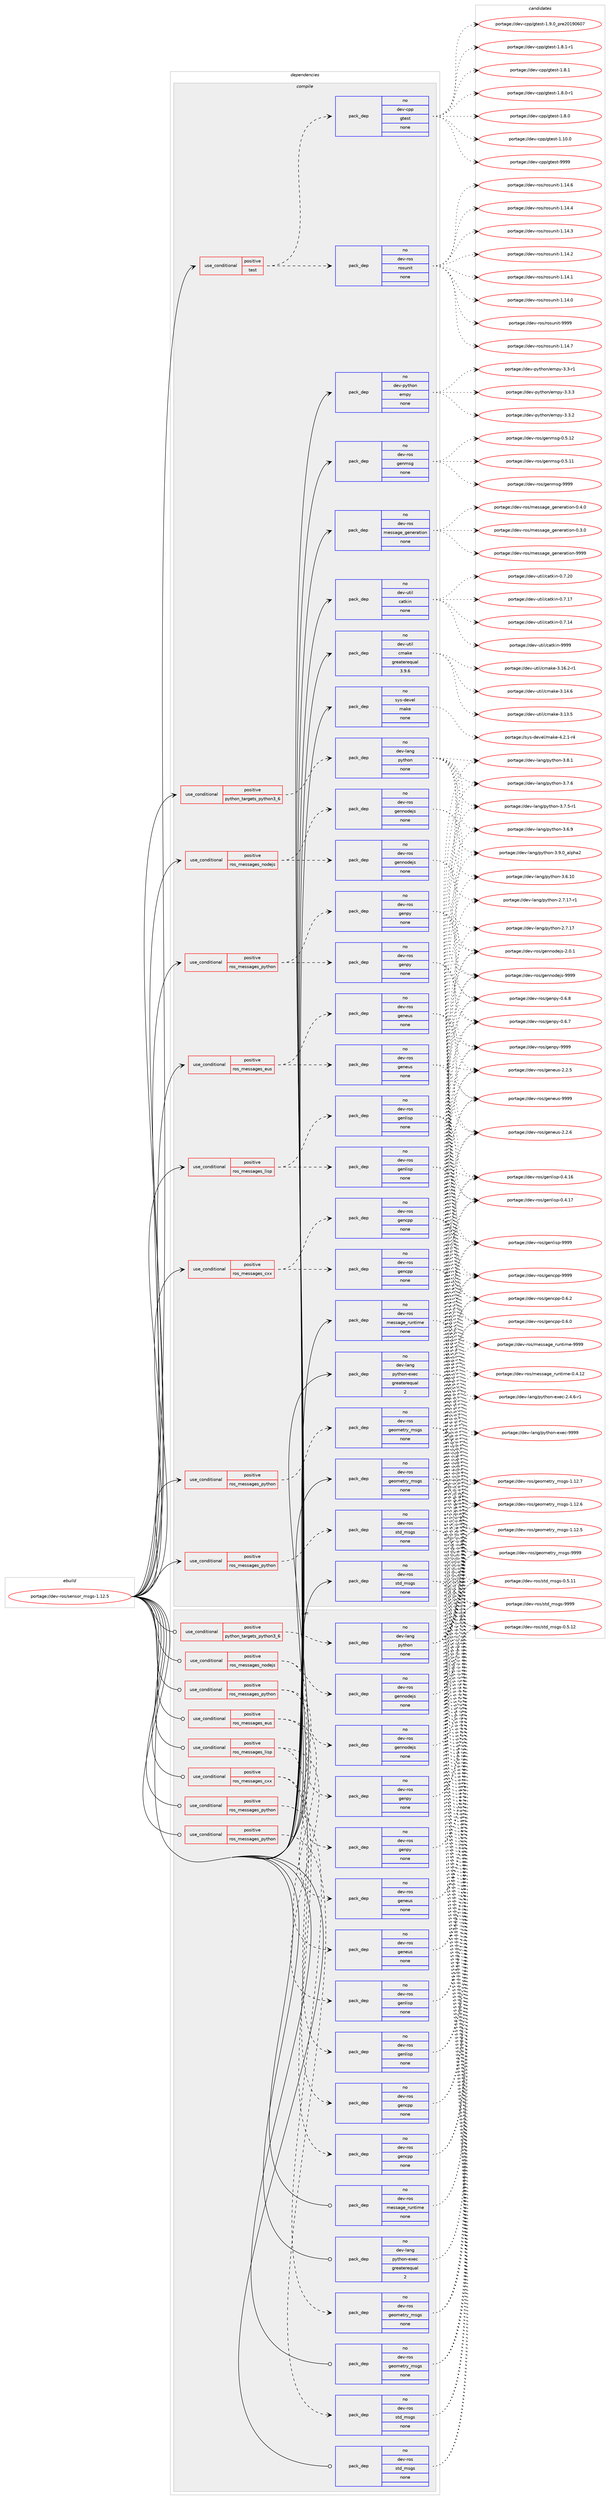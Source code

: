 digraph prolog {

# *************
# Graph options
# *************

newrank=true;
concentrate=true;
compound=true;
graph [rankdir=LR,fontname=Helvetica,fontsize=10,ranksep=1.5];#, ranksep=2.5, nodesep=0.2];
edge  [arrowhead=vee];
node  [fontname=Helvetica,fontsize=10];

# **********
# The ebuild
# **********

subgraph cluster_leftcol {
color=gray;
label=<<i>ebuild</i>>;
id [label="portage://dev-ros/sensor_msgs-1.12.5", color=red, width=4, href="../dev-ros/sensor_msgs-1.12.5.svg"];
}

# ****************
# The dependencies
# ****************

subgraph cluster_midcol {
color=gray;
label=<<i>dependencies</i>>;
subgraph cluster_compile {
fillcolor="#eeeeee";
style=filled;
label=<<i>compile</i>>;
subgraph cond96886 {
dependency380308 [label=<<TABLE BORDER="0" CELLBORDER="1" CELLSPACING="0" CELLPADDING="4"><TR><TD ROWSPAN="3" CELLPADDING="10">use_conditional</TD></TR><TR><TD>positive</TD></TR><TR><TD>python_targets_python3_6</TD></TR></TABLE>>, shape=none, color=red];
subgraph pack278569 {
dependency380309 [label=<<TABLE BORDER="0" CELLBORDER="1" CELLSPACING="0" CELLPADDING="4" WIDTH="220"><TR><TD ROWSPAN="6" CELLPADDING="30">pack_dep</TD></TR><TR><TD WIDTH="110">no</TD></TR><TR><TD>dev-lang</TD></TR><TR><TD>python</TD></TR><TR><TD>none</TD></TR><TR><TD></TD></TR></TABLE>>, shape=none, color=blue];
}
dependency380308:e -> dependency380309:w [weight=20,style="dashed",arrowhead="vee"];
}
id:e -> dependency380308:w [weight=20,style="solid",arrowhead="vee"];
subgraph cond96887 {
dependency380310 [label=<<TABLE BORDER="0" CELLBORDER="1" CELLSPACING="0" CELLPADDING="4"><TR><TD ROWSPAN="3" CELLPADDING="10">use_conditional</TD></TR><TR><TD>positive</TD></TR><TR><TD>ros_messages_cxx</TD></TR></TABLE>>, shape=none, color=red];
subgraph pack278570 {
dependency380311 [label=<<TABLE BORDER="0" CELLBORDER="1" CELLSPACING="0" CELLPADDING="4" WIDTH="220"><TR><TD ROWSPAN="6" CELLPADDING="30">pack_dep</TD></TR><TR><TD WIDTH="110">no</TD></TR><TR><TD>dev-ros</TD></TR><TR><TD>gencpp</TD></TR><TR><TD>none</TD></TR><TR><TD></TD></TR></TABLE>>, shape=none, color=blue];
}
dependency380310:e -> dependency380311:w [weight=20,style="dashed",arrowhead="vee"];
subgraph pack278571 {
dependency380312 [label=<<TABLE BORDER="0" CELLBORDER="1" CELLSPACING="0" CELLPADDING="4" WIDTH="220"><TR><TD ROWSPAN="6" CELLPADDING="30">pack_dep</TD></TR><TR><TD WIDTH="110">no</TD></TR><TR><TD>dev-ros</TD></TR><TR><TD>gencpp</TD></TR><TR><TD>none</TD></TR><TR><TD></TD></TR></TABLE>>, shape=none, color=blue];
}
dependency380310:e -> dependency380312:w [weight=20,style="dashed",arrowhead="vee"];
}
id:e -> dependency380310:w [weight=20,style="solid",arrowhead="vee"];
subgraph cond96888 {
dependency380313 [label=<<TABLE BORDER="0" CELLBORDER="1" CELLSPACING="0" CELLPADDING="4"><TR><TD ROWSPAN="3" CELLPADDING="10">use_conditional</TD></TR><TR><TD>positive</TD></TR><TR><TD>ros_messages_eus</TD></TR></TABLE>>, shape=none, color=red];
subgraph pack278572 {
dependency380314 [label=<<TABLE BORDER="0" CELLBORDER="1" CELLSPACING="0" CELLPADDING="4" WIDTH="220"><TR><TD ROWSPAN="6" CELLPADDING="30">pack_dep</TD></TR><TR><TD WIDTH="110">no</TD></TR><TR><TD>dev-ros</TD></TR><TR><TD>geneus</TD></TR><TR><TD>none</TD></TR><TR><TD></TD></TR></TABLE>>, shape=none, color=blue];
}
dependency380313:e -> dependency380314:w [weight=20,style="dashed",arrowhead="vee"];
subgraph pack278573 {
dependency380315 [label=<<TABLE BORDER="0" CELLBORDER="1" CELLSPACING="0" CELLPADDING="4" WIDTH="220"><TR><TD ROWSPAN="6" CELLPADDING="30">pack_dep</TD></TR><TR><TD WIDTH="110">no</TD></TR><TR><TD>dev-ros</TD></TR><TR><TD>geneus</TD></TR><TR><TD>none</TD></TR><TR><TD></TD></TR></TABLE>>, shape=none, color=blue];
}
dependency380313:e -> dependency380315:w [weight=20,style="dashed",arrowhead="vee"];
}
id:e -> dependency380313:w [weight=20,style="solid",arrowhead="vee"];
subgraph cond96889 {
dependency380316 [label=<<TABLE BORDER="0" CELLBORDER="1" CELLSPACING="0" CELLPADDING="4"><TR><TD ROWSPAN="3" CELLPADDING="10">use_conditional</TD></TR><TR><TD>positive</TD></TR><TR><TD>ros_messages_lisp</TD></TR></TABLE>>, shape=none, color=red];
subgraph pack278574 {
dependency380317 [label=<<TABLE BORDER="0" CELLBORDER="1" CELLSPACING="0" CELLPADDING="4" WIDTH="220"><TR><TD ROWSPAN="6" CELLPADDING="30">pack_dep</TD></TR><TR><TD WIDTH="110">no</TD></TR><TR><TD>dev-ros</TD></TR><TR><TD>genlisp</TD></TR><TR><TD>none</TD></TR><TR><TD></TD></TR></TABLE>>, shape=none, color=blue];
}
dependency380316:e -> dependency380317:w [weight=20,style="dashed",arrowhead="vee"];
subgraph pack278575 {
dependency380318 [label=<<TABLE BORDER="0" CELLBORDER="1" CELLSPACING="0" CELLPADDING="4" WIDTH="220"><TR><TD ROWSPAN="6" CELLPADDING="30">pack_dep</TD></TR><TR><TD WIDTH="110">no</TD></TR><TR><TD>dev-ros</TD></TR><TR><TD>genlisp</TD></TR><TR><TD>none</TD></TR><TR><TD></TD></TR></TABLE>>, shape=none, color=blue];
}
dependency380316:e -> dependency380318:w [weight=20,style="dashed",arrowhead="vee"];
}
id:e -> dependency380316:w [weight=20,style="solid",arrowhead="vee"];
subgraph cond96890 {
dependency380319 [label=<<TABLE BORDER="0" CELLBORDER="1" CELLSPACING="0" CELLPADDING="4"><TR><TD ROWSPAN="3" CELLPADDING="10">use_conditional</TD></TR><TR><TD>positive</TD></TR><TR><TD>ros_messages_nodejs</TD></TR></TABLE>>, shape=none, color=red];
subgraph pack278576 {
dependency380320 [label=<<TABLE BORDER="0" CELLBORDER="1" CELLSPACING="0" CELLPADDING="4" WIDTH="220"><TR><TD ROWSPAN="6" CELLPADDING="30">pack_dep</TD></TR><TR><TD WIDTH="110">no</TD></TR><TR><TD>dev-ros</TD></TR><TR><TD>gennodejs</TD></TR><TR><TD>none</TD></TR><TR><TD></TD></TR></TABLE>>, shape=none, color=blue];
}
dependency380319:e -> dependency380320:w [weight=20,style="dashed",arrowhead="vee"];
subgraph pack278577 {
dependency380321 [label=<<TABLE BORDER="0" CELLBORDER="1" CELLSPACING="0" CELLPADDING="4" WIDTH="220"><TR><TD ROWSPAN="6" CELLPADDING="30">pack_dep</TD></TR><TR><TD WIDTH="110">no</TD></TR><TR><TD>dev-ros</TD></TR><TR><TD>gennodejs</TD></TR><TR><TD>none</TD></TR><TR><TD></TD></TR></TABLE>>, shape=none, color=blue];
}
dependency380319:e -> dependency380321:w [weight=20,style="dashed",arrowhead="vee"];
}
id:e -> dependency380319:w [weight=20,style="solid",arrowhead="vee"];
subgraph cond96891 {
dependency380322 [label=<<TABLE BORDER="0" CELLBORDER="1" CELLSPACING="0" CELLPADDING="4"><TR><TD ROWSPAN="3" CELLPADDING="10">use_conditional</TD></TR><TR><TD>positive</TD></TR><TR><TD>ros_messages_python</TD></TR></TABLE>>, shape=none, color=red];
subgraph pack278578 {
dependency380323 [label=<<TABLE BORDER="0" CELLBORDER="1" CELLSPACING="0" CELLPADDING="4" WIDTH="220"><TR><TD ROWSPAN="6" CELLPADDING="30">pack_dep</TD></TR><TR><TD WIDTH="110">no</TD></TR><TR><TD>dev-ros</TD></TR><TR><TD>genpy</TD></TR><TR><TD>none</TD></TR><TR><TD></TD></TR></TABLE>>, shape=none, color=blue];
}
dependency380322:e -> dependency380323:w [weight=20,style="dashed",arrowhead="vee"];
subgraph pack278579 {
dependency380324 [label=<<TABLE BORDER="0" CELLBORDER="1" CELLSPACING="0" CELLPADDING="4" WIDTH="220"><TR><TD ROWSPAN="6" CELLPADDING="30">pack_dep</TD></TR><TR><TD WIDTH="110">no</TD></TR><TR><TD>dev-ros</TD></TR><TR><TD>genpy</TD></TR><TR><TD>none</TD></TR><TR><TD></TD></TR></TABLE>>, shape=none, color=blue];
}
dependency380322:e -> dependency380324:w [weight=20,style="dashed",arrowhead="vee"];
}
id:e -> dependency380322:w [weight=20,style="solid",arrowhead="vee"];
subgraph cond96892 {
dependency380325 [label=<<TABLE BORDER="0" CELLBORDER="1" CELLSPACING="0" CELLPADDING="4"><TR><TD ROWSPAN="3" CELLPADDING="10">use_conditional</TD></TR><TR><TD>positive</TD></TR><TR><TD>ros_messages_python</TD></TR></TABLE>>, shape=none, color=red];
subgraph pack278580 {
dependency380326 [label=<<TABLE BORDER="0" CELLBORDER="1" CELLSPACING="0" CELLPADDING="4" WIDTH="220"><TR><TD ROWSPAN="6" CELLPADDING="30">pack_dep</TD></TR><TR><TD WIDTH="110">no</TD></TR><TR><TD>dev-ros</TD></TR><TR><TD>geometry_msgs</TD></TR><TR><TD>none</TD></TR><TR><TD></TD></TR></TABLE>>, shape=none, color=blue];
}
dependency380325:e -> dependency380326:w [weight=20,style="dashed",arrowhead="vee"];
}
id:e -> dependency380325:w [weight=20,style="solid",arrowhead="vee"];
subgraph cond96893 {
dependency380327 [label=<<TABLE BORDER="0" CELLBORDER="1" CELLSPACING="0" CELLPADDING="4"><TR><TD ROWSPAN="3" CELLPADDING="10">use_conditional</TD></TR><TR><TD>positive</TD></TR><TR><TD>ros_messages_python</TD></TR></TABLE>>, shape=none, color=red];
subgraph pack278581 {
dependency380328 [label=<<TABLE BORDER="0" CELLBORDER="1" CELLSPACING="0" CELLPADDING="4" WIDTH="220"><TR><TD ROWSPAN="6" CELLPADDING="30">pack_dep</TD></TR><TR><TD WIDTH="110">no</TD></TR><TR><TD>dev-ros</TD></TR><TR><TD>std_msgs</TD></TR><TR><TD>none</TD></TR><TR><TD></TD></TR></TABLE>>, shape=none, color=blue];
}
dependency380327:e -> dependency380328:w [weight=20,style="dashed",arrowhead="vee"];
}
id:e -> dependency380327:w [weight=20,style="solid",arrowhead="vee"];
subgraph cond96894 {
dependency380329 [label=<<TABLE BORDER="0" CELLBORDER="1" CELLSPACING="0" CELLPADDING="4"><TR><TD ROWSPAN="3" CELLPADDING="10">use_conditional</TD></TR><TR><TD>positive</TD></TR><TR><TD>test</TD></TR></TABLE>>, shape=none, color=red];
subgraph pack278582 {
dependency380330 [label=<<TABLE BORDER="0" CELLBORDER="1" CELLSPACING="0" CELLPADDING="4" WIDTH="220"><TR><TD ROWSPAN="6" CELLPADDING="30">pack_dep</TD></TR><TR><TD WIDTH="110">no</TD></TR><TR><TD>dev-cpp</TD></TR><TR><TD>gtest</TD></TR><TR><TD>none</TD></TR><TR><TD></TD></TR></TABLE>>, shape=none, color=blue];
}
dependency380329:e -> dependency380330:w [weight=20,style="dashed",arrowhead="vee"];
subgraph pack278583 {
dependency380331 [label=<<TABLE BORDER="0" CELLBORDER="1" CELLSPACING="0" CELLPADDING="4" WIDTH="220"><TR><TD ROWSPAN="6" CELLPADDING="30">pack_dep</TD></TR><TR><TD WIDTH="110">no</TD></TR><TR><TD>dev-ros</TD></TR><TR><TD>rosunit</TD></TR><TR><TD>none</TD></TR><TR><TD></TD></TR></TABLE>>, shape=none, color=blue];
}
dependency380329:e -> dependency380331:w [weight=20,style="dashed",arrowhead="vee"];
}
id:e -> dependency380329:w [weight=20,style="solid",arrowhead="vee"];
subgraph pack278584 {
dependency380332 [label=<<TABLE BORDER="0" CELLBORDER="1" CELLSPACING="0" CELLPADDING="4" WIDTH="220"><TR><TD ROWSPAN="6" CELLPADDING="30">pack_dep</TD></TR><TR><TD WIDTH="110">no</TD></TR><TR><TD>dev-lang</TD></TR><TR><TD>python-exec</TD></TR><TR><TD>greaterequal</TD></TR><TR><TD>2</TD></TR></TABLE>>, shape=none, color=blue];
}
id:e -> dependency380332:w [weight=20,style="solid",arrowhead="vee"];
subgraph pack278585 {
dependency380333 [label=<<TABLE BORDER="0" CELLBORDER="1" CELLSPACING="0" CELLPADDING="4" WIDTH="220"><TR><TD ROWSPAN="6" CELLPADDING="30">pack_dep</TD></TR><TR><TD WIDTH="110">no</TD></TR><TR><TD>dev-python</TD></TR><TR><TD>empy</TD></TR><TR><TD>none</TD></TR><TR><TD></TD></TR></TABLE>>, shape=none, color=blue];
}
id:e -> dependency380333:w [weight=20,style="solid",arrowhead="vee"];
subgraph pack278586 {
dependency380334 [label=<<TABLE BORDER="0" CELLBORDER="1" CELLSPACING="0" CELLPADDING="4" WIDTH="220"><TR><TD ROWSPAN="6" CELLPADDING="30">pack_dep</TD></TR><TR><TD WIDTH="110">no</TD></TR><TR><TD>dev-ros</TD></TR><TR><TD>genmsg</TD></TR><TR><TD>none</TD></TR><TR><TD></TD></TR></TABLE>>, shape=none, color=blue];
}
id:e -> dependency380334:w [weight=20,style="solid",arrowhead="vee"];
subgraph pack278587 {
dependency380335 [label=<<TABLE BORDER="0" CELLBORDER="1" CELLSPACING="0" CELLPADDING="4" WIDTH="220"><TR><TD ROWSPAN="6" CELLPADDING="30">pack_dep</TD></TR><TR><TD WIDTH="110">no</TD></TR><TR><TD>dev-ros</TD></TR><TR><TD>geometry_msgs</TD></TR><TR><TD>none</TD></TR><TR><TD></TD></TR></TABLE>>, shape=none, color=blue];
}
id:e -> dependency380335:w [weight=20,style="solid",arrowhead="vee"];
subgraph pack278588 {
dependency380336 [label=<<TABLE BORDER="0" CELLBORDER="1" CELLSPACING="0" CELLPADDING="4" WIDTH="220"><TR><TD ROWSPAN="6" CELLPADDING="30">pack_dep</TD></TR><TR><TD WIDTH="110">no</TD></TR><TR><TD>dev-ros</TD></TR><TR><TD>message_generation</TD></TR><TR><TD>none</TD></TR><TR><TD></TD></TR></TABLE>>, shape=none, color=blue];
}
id:e -> dependency380336:w [weight=20,style="solid",arrowhead="vee"];
subgraph pack278589 {
dependency380337 [label=<<TABLE BORDER="0" CELLBORDER="1" CELLSPACING="0" CELLPADDING="4" WIDTH="220"><TR><TD ROWSPAN="6" CELLPADDING="30">pack_dep</TD></TR><TR><TD WIDTH="110">no</TD></TR><TR><TD>dev-ros</TD></TR><TR><TD>message_runtime</TD></TR><TR><TD>none</TD></TR><TR><TD></TD></TR></TABLE>>, shape=none, color=blue];
}
id:e -> dependency380337:w [weight=20,style="solid",arrowhead="vee"];
subgraph pack278590 {
dependency380338 [label=<<TABLE BORDER="0" CELLBORDER="1" CELLSPACING="0" CELLPADDING="4" WIDTH="220"><TR><TD ROWSPAN="6" CELLPADDING="30">pack_dep</TD></TR><TR><TD WIDTH="110">no</TD></TR><TR><TD>dev-ros</TD></TR><TR><TD>std_msgs</TD></TR><TR><TD>none</TD></TR><TR><TD></TD></TR></TABLE>>, shape=none, color=blue];
}
id:e -> dependency380338:w [weight=20,style="solid",arrowhead="vee"];
subgraph pack278591 {
dependency380339 [label=<<TABLE BORDER="0" CELLBORDER="1" CELLSPACING="0" CELLPADDING="4" WIDTH="220"><TR><TD ROWSPAN="6" CELLPADDING="30">pack_dep</TD></TR><TR><TD WIDTH="110">no</TD></TR><TR><TD>dev-util</TD></TR><TR><TD>catkin</TD></TR><TR><TD>none</TD></TR><TR><TD></TD></TR></TABLE>>, shape=none, color=blue];
}
id:e -> dependency380339:w [weight=20,style="solid",arrowhead="vee"];
subgraph pack278592 {
dependency380340 [label=<<TABLE BORDER="0" CELLBORDER="1" CELLSPACING="0" CELLPADDING="4" WIDTH="220"><TR><TD ROWSPAN="6" CELLPADDING="30">pack_dep</TD></TR><TR><TD WIDTH="110">no</TD></TR><TR><TD>dev-util</TD></TR><TR><TD>cmake</TD></TR><TR><TD>greaterequal</TD></TR><TR><TD>3.9.6</TD></TR></TABLE>>, shape=none, color=blue];
}
id:e -> dependency380340:w [weight=20,style="solid",arrowhead="vee"];
subgraph pack278593 {
dependency380341 [label=<<TABLE BORDER="0" CELLBORDER="1" CELLSPACING="0" CELLPADDING="4" WIDTH="220"><TR><TD ROWSPAN="6" CELLPADDING="30">pack_dep</TD></TR><TR><TD WIDTH="110">no</TD></TR><TR><TD>sys-devel</TD></TR><TR><TD>make</TD></TR><TR><TD>none</TD></TR><TR><TD></TD></TR></TABLE>>, shape=none, color=blue];
}
id:e -> dependency380341:w [weight=20,style="solid",arrowhead="vee"];
}
subgraph cluster_compileandrun {
fillcolor="#eeeeee";
style=filled;
label=<<i>compile and run</i>>;
}
subgraph cluster_run {
fillcolor="#eeeeee";
style=filled;
label=<<i>run</i>>;
subgraph cond96895 {
dependency380342 [label=<<TABLE BORDER="0" CELLBORDER="1" CELLSPACING="0" CELLPADDING="4"><TR><TD ROWSPAN="3" CELLPADDING="10">use_conditional</TD></TR><TR><TD>positive</TD></TR><TR><TD>python_targets_python3_6</TD></TR></TABLE>>, shape=none, color=red];
subgraph pack278594 {
dependency380343 [label=<<TABLE BORDER="0" CELLBORDER="1" CELLSPACING="0" CELLPADDING="4" WIDTH="220"><TR><TD ROWSPAN="6" CELLPADDING="30">pack_dep</TD></TR><TR><TD WIDTH="110">no</TD></TR><TR><TD>dev-lang</TD></TR><TR><TD>python</TD></TR><TR><TD>none</TD></TR><TR><TD></TD></TR></TABLE>>, shape=none, color=blue];
}
dependency380342:e -> dependency380343:w [weight=20,style="dashed",arrowhead="vee"];
}
id:e -> dependency380342:w [weight=20,style="solid",arrowhead="odot"];
subgraph cond96896 {
dependency380344 [label=<<TABLE BORDER="0" CELLBORDER="1" CELLSPACING="0" CELLPADDING="4"><TR><TD ROWSPAN="3" CELLPADDING="10">use_conditional</TD></TR><TR><TD>positive</TD></TR><TR><TD>ros_messages_cxx</TD></TR></TABLE>>, shape=none, color=red];
subgraph pack278595 {
dependency380345 [label=<<TABLE BORDER="0" CELLBORDER="1" CELLSPACING="0" CELLPADDING="4" WIDTH="220"><TR><TD ROWSPAN="6" CELLPADDING="30">pack_dep</TD></TR><TR><TD WIDTH="110">no</TD></TR><TR><TD>dev-ros</TD></TR><TR><TD>gencpp</TD></TR><TR><TD>none</TD></TR><TR><TD></TD></TR></TABLE>>, shape=none, color=blue];
}
dependency380344:e -> dependency380345:w [weight=20,style="dashed",arrowhead="vee"];
subgraph pack278596 {
dependency380346 [label=<<TABLE BORDER="0" CELLBORDER="1" CELLSPACING="0" CELLPADDING="4" WIDTH="220"><TR><TD ROWSPAN="6" CELLPADDING="30">pack_dep</TD></TR><TR><TD WIDTH="110">no</TD></TR><TR><TD>dev-ros</TD></TR><TR><TD>gencpp</TD></TR><TR><TD>none</TD></TR><TR><TD></TD></TR></TABLE>>, shape=none, color=blue];
}
dependency380344:e -> dependency380346:w [weight=20,style="dashed",arrowhead="vee"];
}
id:e -> dependency380344:w [weight=20,style="solid",arrowhead="odot"];
subgraph cond96897 {
dependency380347 [label=<<TABLE BORDER="0" CELLBORDER="1" CELLSPACING="0" CELLPADDING="4"><TR><TD ROWSPAN="3" CELLPADDING="10">use_conditional</TD></TR><TR><TD>positive</TD></TR><TR><TD>ros_messages_eus</TD></TR></TABLE>>, shape=none, color=red];
subgraph pack278597 {
dependency380348 [label=<<TABLE BORDER="0" CELLBORDER="1" CELLSPACING="0" CELLPADDING="4" WIDTH="220"><TR><TD ROWSPAN="6" CELLPADDING="30">pack_dep</TD></TR><TR><TD WIDTH="110">no</TD></TR><TR><TD>dev-ros</TD></TR><TR><TD>geneus</TD></TR><TR><TD>none</TD></TR><TR><TD></TD></TR></TABLE>>, shape=none, color=blue];
}
dependency380347:e -> dependency380348:w [weight=20,style="dashed",arrowhead="vee"];
subgraph pack278598 {
dependency380349 [label=<<TABLE BORDER="0" CELLBORDER="1" CELLSPACING="0" CELLPADDING="4" WIDTH="220"><TR><TD ROWSPAN="6" CELLPADDING="30">pack_dep</TD></TR><TR><TD WIDTH="110">no</TD></TR><TR><TD>dev-ros</TD></TR><TR><TD>geneus</TD></TR><TR><TD>none</TD></TR><TR><TD></TD></TR></TABLE>>, shape=none, color=blue];
}
dependency380347:e -> dependency380349:w [weight=20,style="dashed",arrowhead="vee"];
}
id:e -> dependency380347:w [weight=20,style="solid",arrowhead="odot"];
subgraph cond96898 {
dependency380350 [label=<<TABLE BORDER="0" CELLBORDER="1" CELLSPACING="0" CELLPADDING="4"><TR><TD ROWSPAN="3" CELLPADDING="10">use_conditional</TD></TR><TR><TD>positive</TD></TR><TR><TD>ros_messages_lisp</TD></TR></TABLE>>, shape=none, color=red];
subgraph pack278599 {
dependency380351 [label=<<TABLE BORDER="0" CELLBORDER="1" CELLSPACING="0" CELLPADDING="4" WIDTH="220"><TR><TD ROWSPAN="6" CELLPADDING="30">pack_dep</TD></TR><TR><TD WIDTH="110">no</TD></TR><TR><TD>dev-ros</TD></TR><TR><TD>genlisp</TD></TR><TR><TD>none</TD></TR><TR><TD></TD></TR></TABLE>>, shape=none, color=blue];
}
dependency380350:e -> dependency380351:w [weight=20,style="dashed",arrowhead="vee"];
subgraph pack278600 {
dependency380352 [label=<<TABLE BORDER="0" CELLBORDER="1" CELLSPACING="0" CELLPADDING="4" WIDTH="220"><TR><TD ROWSPAN="6" CELLPADDING="30">pack_dep</TD></TR><TR><TD WIDTH="110">no</TD></TR><TR><TD>dev-ros</TD></TR><TR><TD>genlisp</TD></TR><TR><TD>none</TD></TR><TR><TD></TD></TR></TABLE>>, shape=none, color=blue];
}
dependency380350:e -> dependency380352:w [weight=20,style="dashed",arrowhead="vee"];
}
id:e -> dependency380350:w [weight=20,style="solid",arrowhead="odot"];
subgraph cond96899 {
dependency380353 [label=<<TABLE BORDER="0" CELLBORDER="1" CELLSPACING="0" CELLPADDING="4"><TR><TD ROWSPAN="3" CELLPADDING="10">use_conditional</TD></TR><TR><TD>positive</TD></TR><TR><TD>ros_messages_nodejs</TD></TR></TABLE>>, shape=none, color=red];
subgraph pack278601 {
dependency380354 [label=<<TABLE BORDER="0" CELLBORDER="1" CELLSPACING="0" CELLPADDING="4" WIDTH="220"><TR><TD ROWSPAN="6" CELLPADDING="30">pack_dep</TD></TR><TR><TD WIDTH="110">no</TD></TR><TR><TD>dev-ros</TD></TR><TR><TD>gennodejs</TD></TR><TR><TD>none</TD></TR><TR><TD></TD></TR></TABLE>>, shape=none, color=blue];
}
dependency380353:e -> dependency380354:w [weight=20,style="dashed",arrowhead="vee"];
subgraph pack278602 {
dependency380355 [label=<<TABLE BORDER="0" CELLBORDER="1" CELLSPACING="0" CELLPADDING="4" WIDTH="220"><TR><TD ROWSPAN="6" CELLPADDING="30">pack_dep</TD></TR><TR><TD WIDTH="110">no</TD></TR><TR><TD>dev-ros</TD></TR><TR><TD>gennodejs</TD></TR><TR><TD>none</TD></TR><TR><TD></TD></TR></TABLE>>, shape=none, color=blue];
}
dependency380353:e -> dependency380355:w [weight=20,style="dashed",arrowhead="vee"];
}
id:e -> dependency380353:w [weight=20,style="solid",arrowhead="odot"];
subgraph cond96900 {
dependency380356 [label=<<TABLE BORDER="0" CELLBORDER="1" CELLSPACING="0" CELLPADDING="4"><TR><TD ROWSPAN="3" CELLPADDING="10">use_conditional</TD></TR><TR><TD>positive</TD></TR><TR><TD>ros_messages_python</TD></TR></TABLE>>, shape=none, color=red];
subgraph pack278603 {
dependency380357 [label=<<TABLE BORDER="0" CELLBORDER="1" CELLSPACING="0" CELLPADDING="4" WIDTH="220"><TR><TD ROWSPAN="6" CELLPADDING="30">pack_dep</TD></TR><TR><TD WIDTH="110">no</TD></TR><TR><TD>dev-ros</TD></TR><TR><TD>genpy</TD></TR><TR><TD>none</TD></TR><TR><TD></TD></TR></TABLE>>, shape=none, color=blue];
}
dependency380356:e -> dependency380357:w [weight=20,style="dashed",arrowhead="vee"];
subgraph pack278604 {
dependency380358 [label=<<TABLE BORDER="0" CELLBORDER="1" CELLSPACING="0" CELLPADDING="4" WIDTH="220"><TR><TD ROWSPAN="6" CELLPADDING="30">pack_dep</TD></TR><TR><TD WIDTH="110">no</TD></TR><TR><TD>dev-ros</TD></TR><TR><TD>genpy</TD></TR><TR><TD>none</TD></TR><TR><TD></TD></TR></TABLE>>, shape=none, color=blue];
}
dependency380356:e -> dependency380358:w [weight=20,style="dashed",arrowhead="vee"];
}
id:e -> dependency380356:w [weight=20,style="solid",arrowhead="odot"];
subgraph cond96901 {
dependency380359 [label=<<TABLE BORDER="0" CELLBORDER="1" CELLSPACING="0" CELLPADDING="4"><TR><TD ROWSPAN="3" CELLPADDING="10">use_conditional</TD></TR><TR><TD>positive</TD></TR><TR><TD>ros_messages_python</TD></TR></TABLE>>, shape=none, color=red];
subgraph pack278605 {
dependency380360 [label=<<TABLE BORDER="0" CELLBORDER="1" CELLSPACING="0" CELLPADDING="4" WIDTH="220"><TR><TD ROWSPAN="6" CELLPADDING="30">pack_dep</TD></TR><TR><TD WIDTH="110">no</TD></TR><TR><TD>dev-ros</TD></TR><TR><TD>geometry_msgs</TD></TR><TR><TD>none</TD></TR><TR><TD></TD></TR></TABLE>>, shape=none, color=blue];
}
dependency380359:e -> dependency380360:w [weight=20,style="dashed",arrowhead="vee"];
}
id:e -> dependency380359:w [weight=20,style="solid",arrowhead="odot"];
subgraph cond96902 {
dependency380361 [label=<<TABLE BORDER="0" CELLBORDER="1" CELLSPACING="0" CELLPADDING="4"><TR><TD ROWSPAN="3" CELLPADDING="10">use_conditional</TD></TR><TR><TD>positive</TD></TR><TR><TD>ros_messages_python</TD></TR></TABLE>>, shape=none, color=red];
subgraph pack278606 {
dependency380362 [label=<<TABLE BORDER="0" CELLBORDER="1" CELLSPACING="0" CELLPADDING="4" WIDTH="220"><TR><TD ROWSPAN="6" CELLPADDING="30">pack_dep</TD></TR><TR><TD WIDTH="110">no</TD></TR><TR><TD>dev-ros</TD></TR><TR><TD>std_msgs</TD></TR><TR><TD>none</TD></TR><TR><TD></TD></TR></TABLE>>, shape=none, color=blue];
}
dependency380361:e -> dependency380362:w [weight=20,style="dashed",arrowhead="vee"];
}
id:e -> dependency380361:w [weight=20,style="solid",arrowhead="odot"];
subgraph pack278607 {
dependency380363 [label=<<TABLE BORDER="0" CELLBORDER="1" CELLSPACING="0" CELLPADDING="4" WIDTH="220"><TR><TD ROWSPAN="6" CELLPADDING="30">pack_dep</TD></TR><TR><TD WIDTH="110">no</TD></TR><TR><TD>dev-lang</TD></TR><TR><TD>python-exec</TD></TR><TR><TD>greaterequal</TD></TR><TR><TD>2</TD></TR></TABLE>>, shape=none, color=blue];
}
id:e -> dependency380363:w [weight=20,style="solid",arrowhead="odot"];
subgraph pack278608 {
dependency380364 [label=<<TABLE BORDER="0" CELLBORDER="1" CELLSPACING="0" CELLPADDING="4" WIDTH="220"><TR><TD ROWSPAN="6" CELLPADDING="30">pack_dep</TD></TR><TR><TD WIDTH="110">no</TD></TR><TR><TD>dev-ros</TD></TR><TR><TD>geometry_msgs</TD></TR><TR><TD>none</TD></TR><TR><TD></TD></TR></TABLE>>, shape=none, color=blue];
}
id:e -> dependency380364:w [weight=20,style="solid",arrowhead="odot"];
subgraph pack278609 {
dependency380365 [label=<<TABLE BORDER="0" CELLBORDER="1" CELLSPACING="0" CELLPADDING="4" WIDTH="220"><TR><TD ROWSPAN="6" CELLPADDING="30">pack_dep</TD></TR><TR><TD WIDTH="110">no</TD></TR><TR><TD>dev-ros</TD></TR><TR><TD>message_runtime</TD></TR><TR><TD>none</TD></TR><TR><TD></TD></TR></TABLE>>, shape=none, color=blue];
}
id:e -> dependency380365:w [weight=20,style="solid",arrowhead="odot"];
subgraph pack278610 {
dependency380366 [label=<<TABLE BORDER="0" CELLBORDER="1" CELLSPACING="0" CELLPADDING="4" WIDTH="220"><TR><TD ROWSPAN="6" CELLPADDING="30">pack_dep</TD></TR><TR><TD WIDTH="110">no</TD></TR><TR><TD>dev-ros</TD></TR><TR><TD>std_msgs</TD></TR><TR><TD>none</TD></TR><TR><TD></TD></TR></TABLE>>, shape=none, color=blue];
}
id:e -> dependency380366:w [weight=20,style="solid",arrowhead="odot"];
}
}

# **************
# The candidates
# **************

subgraph cluster_choices {
rank=same;
color=gray;
label=<<i>candidates</i>>;

subgraph choice278569 {
color=black;
nodesep=1;
choice10010111845108971101034711212111610411111045514657464895971081121049750 [label="portage://dev-lang/python-3.9.0_alpha2", color=red, width=4,href="../dev-lang/python-3.9.0_alpha2.svg"];
choice100101118451089711010347112121116104111110455146564649 [label="portage://dev-lang/python-3.8.1", color=red, width=4,href="../dev-lang/python-3.8.1.svg"];
choice100101118451089711010347112121116104111110455146554654 [label="portage://dev-lang/python-3.7.6", color=red, width=4,href="../dev-lang/python-3.7.6.svg"];
choice1001011184510897110103471121211161041111104551465546534511449 [label="portage://dev-lang/python-3.7.5-r1", color=red, width=4,href="../dev-lang/python-3.7.5-r1.svg"];
choice100101118451089711010347112121116104111110455146544657 [label="portage://dev-lang/python-3.6.9", color=red, width=4,href="../dev-lang/python-3.6.9.svg"];
choice10010111845108971101034711212111610411111045514654464948 [label="portage://dev-lang/python-3.6.10", color=red, width=4,href="../dev-lang/python-3.6.10.svg"];
choice100101118451089711010347112121116104111110455046554649554511449 [label="portage://dev-lang/python-2.7.17-r1", color=red, width=4,href="../dev-lang/python-2.7.17-r1.svg"];
choice10010111845108971101034711212111610411111045504655464955 [label="portage://dev-lang/python-2.7.17", color=red, width=4,href="../dev-lang/python-2.7.17.svg"];
dependency380309:e -> choice10010111845108971101034711212111610411111045514657464895971081121049750:w [style=dotted,weight="100"];
dependency380309:e -> choice100101118451089711010347112121116104111110455146564649:w [style=dotted,weight="100"];
dependency380309:e -> choice100101118451089711010347112121116104111110455146554654:w [style=dotted,weight="100"];
dependency380309:e -> choice1001011184510897110103471121211161041111104551465546534511449:w [style=dotted,weight="100"];
dependency380309:e -> choice100101118451089711010347112121116104111110455146544657:w [style=dotted,weight="100"];
dependency380309:e -> choice10010111845108971101034711212111610411111045514654464948:w [style=dotted,weight="100"];
dependency380309:e -> choice100101118451089711010347112121116104111110455046554649554511449:w [style=dotted,weight="100"];
dependency380309:e -> choice10010111845108971101034711212111610411111045504655464955:w [style=dotted,weight="100"];
}
subgraph choice278570 {
color=black;
nodesep=1;
choice1001011184511411111547103101110991121124557575757 [label="portage://dev-ros/gencpp-9999", color=red, width=4,href="../dev-ros/gencpp-9999.svg"];
choice100101118451141111154710310111099112112454846544650 [label="portage://dev-ros/gencpp-0.6.2", color=red, width=4,href="../dev-ros/gencpp-0.6.2.svg"];
choice100101118451141111154710310111099112112454846544648 [label="portage://dev-ros/gencpp-0.6.0", color=red, width=4,href="../dev-ros/gencpp-0.6.0.svg"];
dependency380311:e -> choice1001011184511411111547103101110991121124557575757:w [style=dotted,weight="100"];
dependency380311:e -> choice100101118451141111154710310111099112112454846544650:w [style=dotted,weight="100"];
dependency380311:e -> choice100101118451141111154710310111099112112454846544648:w [style=dotted,weight="100"];
}
subgraph choice278571 {
color=black;
nodesep=1;
choice1001011184511411111547103101110991121124557575757 [label="portage://dev-ros/gencpp-9999", color=red, width=4,href="../dev-ros/gencpp-9999.svg"];
choice100101118451141111154710310111099112112454846544650 [label="portage://dev-ros/gencpp-0.6.2", color=red, width=4,href="../dev-ros/gencpp-0.6.2.svg"];
choice100101118451141111154710310111099112112454846544648 [label="portage://dev-ros/gencpp-0.6.0", color=red, width=4,href="../dev-ros/gencpp-0.6.0.svg"];
dependency380312:e -> choice1001011184511411111547103101110991121124557575757:w [style=dotted,weight="100"];
dependency380312:e -> choice100101118451141111154710310111099112112454846544650:w [style=dotted,weight="100"];
dependency380312:e -> choice100101118451141111154710310111099112112454846544648:w [style=dotted,weight="100"];
}
subgraph choice278572 {
color=black;
nodesep=1;
choice10010111845114111115471031011101011171154557575757 [label="portage://dev-ros/geneus-9999", color=red, width=4,href="../dev-ros/geneus-9999.svg"];
choice1001011184511411111547103101110101117115455046504654 [label="portage://dev-ros/geneus-2.2.6", color=red, width=4,href="../dev-ros/geneus-2.2.6.svg"];
choice1001011184511411111547103101110101117115455046504653 [label="portage://dev-ros/geneus-2.2.5", color=red, width=4,href="../dev-ros/geneus-2.2.5.svg"];
dependency380314:e -> choice10010111845114111115471031011101011171154557575757:w [style=dotted,weight="100"];
dependency380314:e -> choice1001011184511411111547103101110101117115455046504654:w [style=dotted,weight="100"];
dependency380314:e -> choice1001011184511411111547103101110101117115455046504653:w [style=dotted,weight="100"];
}
subgraph choice278573 {
color=black;
nodesep=1;
choice10010111845114111115471031011101011171154557575757 [label="portage://dev-ros/geneus-9999", color=red, width=4,href="../dev-ros/geneus-9999.svg"];
choice1001011184511411111547103101110101117115455046504654 [label="portage://dev-ros/geneus-2.2.6", color=red, width=4,href="../dev-ros/geneus-2.2.6.svg"];
choice1001011184511411111547103101110101117115455046504653 [label="portage://dev-ros/geneus-2.2.5", color=red, width=4,href="../dev-ros/geneus-2.2.5.svg"];
dependency380315:e -> choice10010111845114111115471031011101011171154557575757:w [style=dotted,weight="100"];
dependency380315:e -> choice1001011184511411111547103101110101117115455046504654:w [style=dotted,weight="100"];
dependency380315:e -> choice1001011184511411111547103101110101117115455046504653:w [style=dotted,weight="100"];
}
subgraph choice278574 {
color=black;
nodesep=1;
choice10010111845114111115471031011101081051151124557575757 [label="portage://dev-ros/genlisp-9999", color=red, width=4,href="../dev-ros/genlisp-9999.svg"];
choice100101118451141111154710310111010810511511245484652464955 [label="portage://dev-ros/genlisp-0.4.17", color=red, width=4,href="../dev-ros/genlisp-0.4.17.svg"];
choice100101118451141111154710310111010810511511245484652464954 [label="portage://dev-ros/genlisp-0.4.16", color=red, width=4,href="../dev-ros/genlisp-0.4.16.svg"];
dependency380317:e -> choice10010111845114111115471031011101081051151124557575757:w [style=dotted,weight="100"];
dependency380317:e -> choice100101118451141111154710310111010810511511245484652464955:w [style=dotted,weight="100"];
dependency380317:e -> choice100101118451141111154710310111010810511511245484652464954:w [style=dotted,weight="100"];
}
subgraph choice278575 {
color=black;
nodesep=1;
choice10010111845114111115471031011101081051151124557575757 [label="portage://dev-ros/genlisp-9999", color=red, width=4,href="../dev-ros/genlisp-9999.svg"];
choice100101118451141111154710310111010810511511245484652464955 [label="portage://dev-ros/genlisp-0.4.17", color=red, width=4,href="../dev-ros/genlisp-0.4.17.svg"];
choice100101118451141111154710310111010810511511245484652464954 [label="portage://dev-ros/genlisp-0.4.16", color=red, width=4,href="../dev-ros/genlisp-0.4.16.svg"];
dependency380318:e -> choice10010111845114111115471031011101081051151124557575757:w [style=dotted,weight="100"];
dependency380318:e -> choice100101118451141111154710310111010810511511245484652464955:w [style=dotted,weight="100"];
dependency380318:e -> choice100101118451141111154710310111010810511511245484652464954:w [style=dotted,weight="100"];
}
subgraph choice278576 {
color=black;
nodesep=1;
choice10010111845114111115471031011101101111001011061154557575757 [label="portage://dev-ros/gennodejs-9999", color=red, width=4,href="../dev-ros/gennodejs-9999.svg"];
choice1001011184511411111547103101110110111100101106115455046484649 [label="portage://dev-ros/gennodejs-2.0.1", color=red, width=4,href="../dev-ros/gennodejs-2.0.1.svg"];
dependency380320:e -> choice10010111845114111115471031011101101111001011061154557575757:w [style=dotted,weight="100"];
dependency380320:e -> choice1001011184511411111547103101110110111100101106115455046484649:w [style=dotted,weight="100"];
}
subgraph choice278577 {
color=black;
nodesep=1;
choice10010111845114111115471031011101101111001011061154557575757 [label="portage://dev-ros/gennodejs-9999", color=red, width=4,href="../dev-ros/gennodejs-9999.svg"];
choice1001011184511411111547103101110110111100101106115455046484649 [label="portage://dev-ros/gennodejs-2.0.1", color=red, width=4,href="../dev-ros/gennodejs-2.0.1.svg"];
dependency380321:e -> choice10010111845114111115471031011101101111001011061154557575757:w [style=dotted,weight="100"];
dependency380321:e -> choice1001011184511411111547103101110110111100101106115455046484649:w [style=dotted,weight="100"];
}
subgraph choice278578 {
color=black;
nodesep=1;
choice10010111845114111115471031011101121214557575757 [label="portage://dev-ros/genpy-9999", color=red, width=4,href="../dev-ros/genpy-9999.svg"];
choice1001011184511411111547103101110112121454846544656 [label="portage://dev-ros/genpy-0.6.8", color=red, width=4,href="../dev-ros/genpy-0.6.8.svg"];
choice1001011184511411111547103101110112121454846544655 [label="portage://dev-ros/genpy-0.6.7", color=red, width=4,href="../dev-ros/genpy-0.6.7.svg"];
dependency380323:e -> choice10010111845114111115471031011101121214557575757:w [style=dotted,weight="100"];
dependency380323:e -> choice1001011184511411111547103101110112121454846544656:w [style=dotted,weight="100"];
dependency380323:e -> choice1001011184511411111547103101110112121454846544655:w [style=dotted,weight="100"];
}
subgraph choice278579 {
color=black;
nodesep=1;
choice10010111845114111115471031011101121214557575757 [label="portage://dev-ros/genpy-9999", color=red, width=4,href="../dev-ros/genpy-9999.svg"];
choice1001011184511411111547103101110112121454846544656 [label="portage://dev-ros/genpy-0.6.8", color=red, width=4,href="../dev-ros/genpy-0.6.8.svg"];
choice1001011184511411111547103101110112121454846544655 [label="portage://dev-ros/genpy-0.6.7", color=red, width=4,href="../dev-ros/genpy-0.6.7.svg"];
dependency380324:e -> choice10010111845114111115471031011101121214557575757:w [style=dotted,weight="100"];
dependency380324:e -> choice1001011184511411111547103101110112121454846544656:w [style=dotted,weight="100"];
dependency380324:e -> choice1001011184511411111547103101110112121454846544655:w [style=dotted,weight="100"];
}
subgraph choice278580 {
color=black;
nodesep=1;
choice1001011184511411111547103101111109101116114121951091151031154557575757 [label="portage://dev-ros/geometry_msgs-9999", color=red, width=4,href="../dev-ros/geometry_msgs-9999.svg"];
choice10010111845114111115471031011111091011161141219510911510311545494649504655 [label="portage://dev-ros/geometry_msgs-1.12.7", color=red, width=4,href="../dev-ros/geometry_msgs-1.12.7.svg"];
choice10010111845114111115471031011111091011161141219510911510311545494649504654 [label="portage://dev-ros/geometry_msgs-1.12.6", color=red, width=4,href="../dev-ros/geometry_msgs-1.12.6.svg"];
choice10010111845114111115471031011111091011161141219510911510311545494649504653 [label="portage://dev-ros/geometry_msgs-1.12.5", color=red, width=4,href="../dev-ros/geometry_msgs-1.12.5.svg"];
dependency380326:e -> choice1001011184511411111547103101111109101116114121951091151031154557575757:w [style=dotted,weight="100"];
dependency380326:e -> choice10010111845114111115471031011111091011161141219510911510311545494649504655:w [style=dotted,weight="100"];
dependency380326:e -> choice10010111845114111115471031011111091011161141219510911510311545494649504654:w [style=dotted,weight="100"];
dependency380326:e -> choice10010111845114111115471031011111091011161141219510911510311545494649504653:w [style=dotted,weight="100"];
}
subgraph choice278581 {
color=black;
nodesep=1;
choice1001011184511411111547115116100951091151031154557575757 [label="portage://dev-ros/std_msgs-9999", color=red, width=4,href="../dev-ros/std_msgs-9999.svg"];
choice10010111845114111115471151161009510911510311545484653464950 [label="portage://dev-ros/std_msgs-0.5.12", color=red, width=4,href="../dev-ros/std_msgs-0.5.12.svg"];
choice10010111845114111115471151161009510911510311545484653464949 [label="portage://dev-ros/std_msgs-0.5.11", color=red, width=4,href="../dev-ros/std_msgs-0.5.11.svg"];
dependency380328:e -> choice1001011184511411111547115116100951091151031154557575757:w [style=dotted,weight="100"];
dependency380328:e -> choice10010111845114111115471151161009510911510311545484653464950:w [style=dotted,weight="100"];
dependency380328:e -> choice10010111845114111115471151161009510911510311545484653464949:w [style=dotted,weight="100"];
}
subgraph choice278582 {
color=black;
nodesep=1;
choice1001011184599112112471031161011151164557575757 [label="portage://dev-cpp/gtest-9999", color=red, width=4,href="../dev-cpp/gtest-9999.svg"];
choice100101118459911211247103116101115116454946574648951121141015048495748544855 [label="portage://dev-cpp/gtest-1.9.0_pre20190607", color=red, width=4,href="../dev-cpp/gtest-1.9.0_pre20190607.svg"];
choice1001011184599112112471031161011151164549465646494511449 [label="portage://dev-cpp/gtest-1.8.1-r1", color=red, width=4,href="../dev-cpp/gtest-1.8.1-r1.svg"];
choice100101118459911211247103116101115116454946564649 [label="portage://dev-cpp/gtest-1.8.1", color=red, width=4,href="../dev-cpp/gtest-1.8.1.svg"];
choice1001011184599112112471031161011151164549465646484511449 [label="portage://dev-cpp/gtest-1.8.0-r1", color=red, width=4,href="../dev-cpp/gtest-1.8.0-r1.svg"];
choice100101118459911211247103116101115116454946564648 [label="portage://dev-cpp/gtest-1.8.0", color=red, width=4,href="../dev-cpp/gtest-1.8.0.svg"];
choice10010111845991121124710311610111511645494649484648 [label="portage://dev-cpp/gtest-1.10.0", color=red, width=4,href="../dev-cpp/gtest-1.10.0.svg"];
dependency380330:e -> choice1001011184599112112471031161011151164557575757:w [style=dotted,weight="100"];
dependency380330:e -> choice100101118459911211247103116101115116454946574648951121141015048495748544855:w [style=dotted,weight="100"];
dependency380330:e -> choice1001011184599112112471031161011151164549465646494511449:w [style=dotted,weight="100"];
dependency380330:e -> choice100101118459911211247103116101115116454946564649:w [style=dotted,weight="100"];
dependency380330:e -> choice1001011184599112112471031161011151164549465646484511449:w [style=dotted,weight="100"];
dependency380330:e -> choice100101118459911211247103116101115116454946564648:w [style=dotted,weight="100"];
dependency380330:e -> choice10010111845991121124710311610111511645494649484648:w [style=dotted,weight="100"];
}
subgraph choice278583 {
color=black;
nodesep=1;
choice10010111845114111115471141111151171101051164557575757 [label="portage://dev-ros/rosunit-9999", color=red, width=4,href="../dev-ros/rosunit-9999.svg"];
choice100101118451141111154711411111511711010511645494649524655 [label="portage://dev-ros/rosunit-1.14.7", color=red, width=4,href="../dev-ros/rosunit-1.14.7.svg"];
choice100101118451141111154711411111511711010511645494649524654 [label="portage://dev-ros/rosunit-1.14.6", color=red, width=4,href="../dev-ros/rosunit-1.14.6.svg"];
choice100101118451141111154711411111511711010511645494649524652 [label="portage://dev-ros/rosunit-1.14.4", color=red, width=4,href="../dev-ros/rosunit-1.14.4.svg"];
choice100101118451141111154711411111511711010511645494649524651 [label="portage://dev-ros/rosunit-1.14.3", color=red, width=4,href="../dev-ros/rosunit-1.14.3.svg"];
choice100101118451141111154711411111511711010511645494649524650 [label="portage://dev-ros/rosunit-1.14.2", color=red, width=4,href="../dev-ros/rosunit-1.14.2.svg"];
choice100101118451141111154711411111511711010511645494649524649 [label="portage://dev-ros/rosunit-1.14.1", color=red, width=4,href="../dev-ros/rosunit-1.14.1.svg"];
choice100101118451141111154711411111511711010511645494649524648 [label="portage://dev-ros/rosunit-1.14.0", color=red, width=4,href="../dev-ros/rosunit-1.14.0.svg"];
dependency380331:e -> choice10010111845114111115471141111151171101051164557575757:w [style=dotted,weight="100"];
dependency380331:e -> choice100101118451141111154711411111511711010511645494649524655:w [style=dotted,weight="100"];
dependency380331:e -> choice100101118451141111154711411111511711010511645494649524654:w [style=dotted,weight="100"];
dependency380331:e -> choice100101118451141111154711411111511711010511645494649524652:w [style=dotted,weight="100"];
dependency380331:e -> choice100101118451141111154711411111511711010511645494649524651:w [style=dotted,weight="100"];
dependency380331:e -> choice100101118451141111154711411111511711010511645494649524650:w [style=dotted,weight="100"];
dependency380331:e -> choice100101118451141111154711411111511711010511645494649524649:w [style=dotted,weight="100"];
dependency380331:e -> choice100101118451141111154711411111511711010511645494649524648:w [style=dotted,weight="100"];
}
subgraph choice278584 {
color=black;
nodesep=1;
choice10010111845108971101034711212111610411111045101120101994557575757 [label="portage://dev-lang/python-exec-9999", color=red, width=4,href="../dev-lang/python-exec-9999.svg"];
choice10010111845108971101034711212111610411111045101120101994550465246544511449 [label="portage://dev-lang/python-exec-2.4.6-r1", color=red, width=4,href="../dev-lang/python-exec-2.4.6-r1.svg"];
dependency380332:e -> choice10010111845108971101034711212111610411111045101120101994557575757:w [style=dotted,weight="100"];
dependency380332:e -> choice10010111845108971101034711212111610411111045101120101994550465246544511449:w [style=dotted,weight="100"];
}
subgraph choice278585 {
color=black;
nodesep=1;
choice1001011184511212111610411111047101109112121455146514651 [label="portage://dev-python/empy-3.3.3", color=red, width=4,href="../dev-python/empy-3.3.3.svg"];
choice1001011184511212111610411111047101109112121455146514650 [label="portage://dev-python/empy-3.3.2", color=red, width=4,href="../dev-python/empy-3.3.2.svg"];
choice1001011184511212111610411111047101109112121455146514511449 [label="portage://dev-python/empy-3.3-r1", color=red, width=4,href="../dev-python/empy-3.3-r1.svg"];
dependency380333:e -> choice1001011184511212111610411111047101109112121455146514651:w [style=dotted,weight="100"];
dependency380333:e -> choice1001011184511212111610411111047101109112121455146514650:w [style=dotted,weight="100"];
dependency380333:e -> choice1001011184511212111610411111047101109112121455146514511449:w [style=dotted,weight="100"];
}
subgraph choice278586 {
color=black;
nodesep=1;
choice10010111845114111115471031011101091151034557575757 [label="portage://dev-ros/genmsg-9999", color=red, width=4,href="../dev-ros/genmsg-9999.svg"];
choice100101118451141111154710310111010911510345484653464950 [label="portage://dev-ros/genmsg-0.5.12", color=red, width=4,href="../dev-ros/genmsg-0.5.12.svg"];
choice100101118451141111154710310111010911510345484653464949 [label="portage://dev-ros/genmsg-0.5.11", color=red, width=4,href="../dev-ros/genmsg-0.5.11.svg"];
dependency380334:e -> choice10010111845114111115471031011101091151034557575757:w [style=dotted,weight="100"];
dependency380334:e -> choice100101118451141111154710310111010911510345484653464950:w [style=dotted,weight="100"];
dependency380334:e -> choice100101118451141111154710310111010911510345484653464949:w [style=dotted,weight="100"];
}
subgraph choice278587 {
color=black;
nodesep=1;
choice1001011184511411111547103101111109101116114121951091151031154557575757 [label="portage://dev-ros/geometry_msgs-9999", color=red, width=4,href="../dev-ros/geometry_msgs-9999.svg"];
choice10010111845114111115471031011111091011161141219510911510311545494649504655 [label="portage://dev-ros/geometry_msgs-1.12.7", color=red, width=4,href="../dev-ros/geometry_msgs-1.12.7.svg"];
choice10010111845114111115471031011111091011161141219510911510311545494649504654 [label="portage://dev-ros/geometry_msgs-1.12.6", color=red, width=4,href="../dev-ros/geometry_msgs-1.12.6.svg"];
choice10010111845114111115471031011111091011161141219510911510311545494649504653 [label="portage://dev-ros/geometry_msgs-1.12.5", color=red, width=4,href="../dev-ros/geometry_msgs-1.12.5.svg"];
dependency380335:e -> choice1001011184511411111547103101111109101116114121951091151031154557575757:w [style=dotted,weight="100"];
dependency380335:e -> choice10010111845114111115471031011111091011161141219510911510311545494649504655:w [style=dotted,weight="100"];
dependency380335:e -> choice10010111845114111115471031011111091011161141219510911510311545494649504654:w [style=dotted,weight="100"];
dependency380335:e -> choice10010111845114111115471031011111091011161141219510911510311545494649504653:w [style=dotted,weight="100"];
}
subgraph choice278588 {
color=black;
nodesep=1;
choice10010111845114111115471091011151159710310195103101110101114971161051111104557575757 [label="portage://dev-ros/message_generation-9999", color=red, width=4,href="../dev-ros/message_generation-9999.svg"];
choice1001011184511411111547109101115115971031019510310111010111497116105111110454846524648 [label="portage://dev-ros/message_generation-0.4.0", color=red, width=4,href="../dev-ros/message_generation-0.4.0.svg"];
choice1001011184511411111547109101115115971031019510310111010111497116105111110454846514648 [label="portage://dev-ros/message_generation-0.3.0", color=red, width=4,href="../dev-ros/message_generation-0.3.0.svg"];
dependency380336:e -> choice10010111845114111115471091011151159710310195103101110101114971161051111104557575757:w [style=dotted,weight="100"];
dependency380336:e -> choice1001011184511411111547109101115115971031019510310111010111497116105111110454846524648:w [style=dotted,weight="100"];
dependency380336:e -> choice1001011184511411111547109101115115971031019510310111010111497116105111110454846514648:w [style=dotted,weight="100"];
}
subgraph choice278589 {
color=black;
nodesep=1;
choice100101118451141111154710910111511597103101951141171101161051091014557575757 [label="portage://dev-ros/message_runtime-9999", color=red, width=4,href="../dev-ros/message_runtime-9999.svg"];
choice1001011184511411111547109101115115971031019511411711011610510910145484652464950 [label="portage://dev-ros/message_runtime-0.4.12", color=red, width=4,href="../dev-ros/message_runtime-0.4.12.svg"];
dependency380337:e -> choice100101118451141111154710910111511597103101951141171101161051091014557575757:w [style=dotted,weight="100"];
dependency380337:e -> choice1001011184511411111547109101115115971031019511411711011610510910145484652464950:w [style=dotted,weight="100"];
}
subgraph choice278590 {
color=black;
nodesep=1;
choice1001011184511411111547115116100951091151031154557575757 [label="portage://dev-ros/std_msgs-9999", color=red, width=4,href="../dev-ros/std_msgs-9999.svg"];
choice10010111845114111115471151161009510911510311545484653464950 [label="portage://dev-ros/std_msgs-0.5.12", color=red, width=4,href="../dev-ros/std_msgs-0.5.12.svg"];
choice10010111845114111115471151161009510911510311545484653464949 [label="portage://dev-ros/std_msgs-0.5.11", color=red, width=4,href="../dev-ros/std_msgs-0.5.11.svg"];
dependency380338:e -> choice1001011184511411111547115116100951091151031154557575757:w [style=dotted,weight="100"];
dependency380338:e -> choice10010111845114111115471151161009510911510311545484653464950:w [style=dotted,weight="100"];
dependency380338:e -> choice10010111845114111115471151161009510911510311545484653464949:w [style=dotted,weight="100"];
}
subgraph choice278591 {
color=black;
nodesep=1;
choice100101118451171161051084799971161071051104557575757 [label="portage://dev-util/catkin-9999", color=red, width=4,href="../dev-util/catkin-9999.svg"];
choice1001011184511711610510847999711610710511045484655465048 [label="portage://dev-util/catkin-0.7.20", color=red, width=4,href="../dev-util/catkin-0.7.20.svg"];
choice1001011184511711610510847999711610710511045484655464955 [label="portage://dev-util/catkin-0.7.17", color=red, width=4,href="../dev-util/catkin-0.7.17.svg"];
choice1001011184511711610510847999711610710511045484655464952 [label="portage://dev-util/catkin-0.7.14", color=red, width=4,href="../dev-util/catkin-0.7.14.svg"];
dependency380339:e -> choice100101118451171161051084799971161071051104557575757:w [style=dotted,weight="100"];
dependency380339:e -> choice1001011184511711610510847999711610710511045484655465048:w [style=dotted,weight="100"];
dependency380339:e -> choice1001011184511711610510847999711610710511045484655464955:w [style=dotted,weight="100"];
dependency380339:e -> choice1001011184511711610510847999711610710511045484655464952:w [style=dotted,weight="100"];
}
subgraph choice278592 {
color=black;
nodesep=1;
choice10010111845117116105108479910997107101455146495446504511449 [label="portage://dev-util/cmake-3.16.2-r1", color=red, width=4,href="../dev-util/cmake-3.16.2-r1.svg"];
choice1001011184511711610510847991099710710145514649524654 [label="portage://dev-util/cmake-3.14.6", color=red, width=4,href="../dev-util/cmake-3.14.6.svg"];
choice1001011184511711610510847991099710710145514649514653 [label="portage://dev-util/cmake-3.13.5", color=red, width=4,href="../dev-util/cmake-3.13.5.svg"];
dependency380340:e -> choice10010111845117116105108479910997107101455146495446504511449:w [style=dotted,weight="100"];
dependency380340:e -> choice1001011184511711610510847991099710710145514649524654:w [style=dotted,weight="100"];
dependency380340:e -> choice1001011184511711610510847991099710710145514649514653:w [style=dotted,weight="100"];
}
subgraph choice278593 {
color=black;
nodesep=1;
choice1151211154510010111810110847109971071014552465046494511452 [label="portage://sys-devel/make-4.2.1-r4", color=red, width=4,href="../sys-devel/make-4.2.1-r4.svg"];
dependency380341:e -> choice1151211154510010111810110847109971071014552465046494511452:w [style=dotted,weight="100"];
}
subgraph choice278594 {
color=black;
nodesep=1;
choice10010111845108971101034711212111610411111045514657464895971081121049750 [label="portage://dev-lang/python-3.9.0_alpha2", color=red, width=4,href="../dev-lang/python-3.9.0_alpha2.svg"];
choice100101118451089711010347112121116104111110455146564649 [label="portage://dev-lang/python-3.8.1", color=red, width=4,href="../dev-lang/python-3.8.1.svg"];
choice100101118451089711010347112121116104111110455146554654 [label="portage://dev-lang/python-3.7.6", color=red, width=4,href="../dev-lang/python-3.7.6.svg"];
choice1001011184510897110103471121211161041111104551465546534511449 [label="portage://dev-lang/python-3.7.5-r1", color=red, width=4,href="../dev-lang/python-3.7.5-r1.svg"];
choice100101118451089711010347112121116104111110455146544657 [label="portage://dev-lang/python-3.6.9", color=red, width=4,href="../dev-lang/python-3.6.9.svg"];
choice10010111845108971101034711212111610411111045514654464948 [label="portage://dev-lang/python-3.6.10", color=red, width=4,href="../dev-lang/python-3.6.10.svg"];
choice100101118451089711010347112121116104111110455046554649554511449 [label="portage://dev-lang/python-2.7.17-r1", color=red, width=4,href="../dev-lang/python-2.7.17-r1.svg"];
choice10010111845108971101034711212111610411111045504655464955 [label="portage://dev-lang/python-2.7.17", color=red, width=4,href="../dev-lang/python-2.7.17.svg"];
dependency380343:e -> choice10010111845108971101034711212111610411111045514657464895971081121049750:w [style=dotted,weight="100"];
dependency380343:e -> choice100101118451089711010347112121116104111110455146564649:w [style=dotted,weight="100"];
dependency380343:e -> choice100101118451089711010347112121116104111110455146554654:w [style=dotted,weight="100"];
dependency380343:e -> choice1001011184510897110103471121211161041111104551465546534511449:w [style=dotted,weight="100"];
dependency380343:e -> choice100101118451089711010347112121116104111110455146544657:w [style=dotted,weight="100"];
dependency380343:e -> choice10010111845108971101034711212111610411111045514654464948:w [style=dotted,weight="100"];
dependency380343:e -> choice100101118451089711010347112121116104111110455046554649554511449:w [style=dotted,weight="100"];
dependency380343:e -> choice10010111845108971101034711212111610411111045504655464955:w [style=dotted,weight="100"];
}
subgraph choice278595 {
color=black;
nodesep=1;
choice1001011184511411111547103101110991121124557575757 [label="portage://dev-ros/gencpp-9999", color=red, width=4,href="../dev-ros/gencpp-9999.svg"];
choice100101118451141111154710310111099112112454846544650 [label="portage://dev-ros/gencpp-0.6.2", color=red, width=4,href="../dev-ros/gencpp-0.6.2.svg"];
choice100101118451141111154710310111099112112454846544648 [label="portage://dev-ros/gencpp-0.6.0", color=red, width=4,href="../dev-ros/gencpp-0.6.0.svg"];
dependency380345:e -> choice1001011184511411111547103101110991121124557575757:w [style=dotted,weight="100"];
dependency380345:e -> choice100101118451141111154710310111099112112454846544650:w [style=dotted,weight="100"];
dependency380345:e -> choice100101118451141111154710310111099112112454846544648:w [style=dotted,weight="100"];
}
subgraph choice278596 {
color=black;
nodesep=1;
choice1001011184511411111547103101110991121124557575757 [label="portage://dev-ros/gencpp-9999", color=red, width=4,href="../dev-ros/gencpp-9999.svg"];
choice100101118451141111154710310111099112112454846544650 [label="portage://dev-ros/gencpp-0.6.2", color=red, width=4,href="../dev-ros/gencpp-0.6.2.svg"];
choice100101118451141111154710310111099112112454846544648 [label="portage://dev-ros/gencpp-0.6.0", color=red, width=4,href="../dev-ros/gencpp-0.6.0.svg"];
dependency380346:e -> choice1001011184511411111547103101110991121124557575757:w [style=dotted,weight="100"];
dependency380346:e -> choice100101118451141111154710310111099112112454846544650:w [style=dotted,weight="100"];
dependency380346:e -> choice100101118451141111154710310111099112112454846544648:w [style=dotted,weight="100"];
}
subgraph choice278597 {
color=black;
nodesep=1;
choice10010111845114111115471031011101011171154557575757 [label="portage://dev-ros/geneus-9999", color=red, width=4,href="../dev-ros/geneus-9999.svg"];
choice1001011184511411111547103101110101117115455046504654 [label="portage://dev-ros/geneus-2.2.6", color=red, width=4,href="../dev-ros/geneus-2.2.6.svg"];
choice1001011184511411111547103101110101117115455046504653 [label="portage://dev-ros/geneus-2.2.5", color=red, width=4,href="../dev-ros/geneus-2.2.5.svg"];
dependency380348:e -> choice10010111845114111115471031011101011171154557575757:w [style=dotted,weight="100"];
dependency380348:e -> choice1001011184511411111547103101110101117115455046504654:w [style=dotted,weight="100"];
dependency380348:e -> choice1001011184511411111547103101110101117115455046504653:w [style=dotted,weight="100"];
}
subgraph choice278598 {
color=black;
nodesep=1;
choice10010111845114111115471031011101011171154557575757 [label="portage://dev-ros/geneus-9999", color=red, width=4,href="../dev-ros/geneus-9999.svg"];
choice1001011184511411111547103101110101117115455046504654 [label="portage://dev-ros/geneus-2.2.6", color=red, width=4,href="../dev-ros/geneus-2.2.6.svg"];
choice1001011184511411111547103101110101117115455046504653 [label="portage://dev-ros/geneus-2.2.5", color=red, width=4,href="../dev-ros/geneus-2.2.5.svg"];
dependency380349:e -> choice10010111845114111115471031011101011171154557575757:w [style=dotted,weight="100"];
dependency380349:e -> choice1001011184511411111547103101110101117115455046504654:w [style=dotted,weight="100"];
dependency380349:e -> choice1001011184511411111547103101110101117115455046504653:w [style=dotted,weight="100"];
}
subgraph choice278599 {
color=black;
nodesep=1;
choice10010111845114111115471031011101081051151124557575757 [label="portage://dev-ros/genlisp-9999", color=red, width=4,href="../dev-ros/genlisp-9999.svg"];
choice100101118451141111154710310111010810511511245484652464955 [label="portage://dev-ros/genlisp-0.4.17", color=red, width=4,href="../dev-ros/genlisp-0.4.17.svg"];
choice100101118451141111154710310111010810511511245484652464954 [label="portage://dev-ros/genlisp-0.4.16", color=red, width=4,href="../dev-ros/genlisp-0.4.16.svg"];
dependency380351:e -> choice10010111845114111115471031011101081051151124557575757:w [style=dotted,weight="100"];
dependency380351:e -> choice100101118451141111154710310111010810511511245484652464955:w [style=dotted,weight="100"];
dependency380351:e -> choice100101118451141111154710310111010810511511245484652464954:w [style=dotted,weight="100"];
}
subgraph choice278600 {
color=black;
nodesep=1;
choice10010111845114111115471031011101081051151124557575757 [label="portage://dev-ros/genlisp-9999", color=red, width=4,href="../dev-ros/genlisp-9999.svg"];
choice100101118451141111154710310111010810511511245484652464955 [label="portage://dev-ros/genlisp-0.4.17", color=red, width=4,href="../dev-ros/genlisp-0.4.17.svg"];
choice100101118451141111154710310111010810511511245484652464954 [label="portage://dev-ros/genlisp-0.4.16", color=red, width=4,href="../dev-ros/genlisp-0.4.16.svg"];
dependency380352:e -> choice10010111845114111115471031011101081051151124557575757:w [style=dotted,weight="100"];
dependency380352:e -> choice100101118451141111154710310111010810511511245484652464955:w [style=dotted,weight="100"];
dependency380352:e -> choice100101118451141111154710310111010810511511245484652464954:w [style=dotted,weight="100"];
}
subgraph choice278601 {
color=black;
nodesep=1;
choice10010111845114111115471031011101101111001011061154557575757 [label="portage://dev-ros/gennodejs-9999", color=red, width=4,href="../dev-ros/gennodejs-9999.svg"];
choice1001011184511411111547103101110110111100101106115455046484649 [label="portage://dev-ros/gennodejs-2.0.1", color=red, width=4,href="../dev-ros/gennodejs-2.0.1.svg"];
dependency380354:e -> choice10010111845114111115471031011101101111001011061154557575757:w [style=dotted,weight="100"];
dependency380354:e -> choice1001011184511411111547103101110110111100101106115455046484649:w [style=dotted,weight="100"];
}
subgraph choice278602 {
color=black;
nodesep=1;
choice10010111845114111115471031011101101111001011061154557575757 [label="portage://dev-ros/gennodejs-9999", color=red, width=4,href="../dev-ros/gennodejs-9999.svg"];
choice1001011184511411111547103101110110111100101106115455046484649 [label="portage://dev-ros/gennodejs-2.0.1", color=red, width=4,href="../dev-ros/gennodejs-2.0.1.svg"];
dependency380355:e -> choice10010111845114111115471031011101101111001011061154557575757:w [style=dotted,weight="100"];
dependency380355:e -> choice1001011184511411111547103101110110111100101106115455046484649:w [style=dotted,weight="100"];
}
subgraph choice278603 {
color=black;
nodesep=1;
choice10010111845114111115471031011101121214557575757 [label="portage://dev-ros/genpy-9999", color=red, width=4,href="../dev-ros/genpy-9999.svg"];
choice1001011184511411111547103101110112121454846544656 [label="portage://dev-ros/genpy-0.6.8", color=red, width=4,href="../dev-ros/genpy-0.6.8.svg"];
choice1001011184511411111547103101110112121454846544655 [label="portage://dev-ros/genpy-0.6.7", color=red, width=4,href="../dev-ros/genpy-0.6.7.svg"];
dependency380357:e -> choice10010111845114111115471031011101121214557575757:w [style=dotted,weight="100"];
dependency380357:e -> choice1001011184511411111547103101110112121454846544656:w [style=dotted,weight="100"];
dependency380357:e -> choice1001011184511411111547103101110112121454846544655:w [style=dotted,weight="100"];
}
subgraph choice278604 {
color=black;
nodesep=1;
choice10010111845114111115471031011101121214557575757 [label="portage://dev-ros/genpy-9999", color=red, width=4,href="../dev-ros/genpy-9999.svg"];
choice1001011184511411111547103101110112121454846544656 [label="portage://dev-ros/genpy-0.6.8", color=red, width=4,href="../dev-ros/genpy-0.6.8.svg"];
choice1001011184511411111547103101110112121454846544655 [label="portage://dev-ros/genpy-0.6.7", color=red, width=4,href="../dev-ros/genpy-0.6.7.svg"];
dependency380358:e -> choice10010111845114111115471031011101121214557575757:w [style=dotted,weight="100"];
dependency380358:e -> choice1001011184511411111547103101110112121454846544656:w [style=dotted,weight="100"];
dependency380358:e -> choice1001011184511411111547103101110112121454846544655:w [style=dotted,weight="100"];
}
subgraph choice278605 {
color=black;
nodesep=1;
choice1001011184511411111547103101111109101116114121951091151031154557575757 [label="portage://dev-ros/geometry_msgs-9999", color=red, width=4,href="../dev-ros/geometry_msgs-9999.svg"];
choice10010111845114111115471031011111091011161141219510911510311545494649504655 [label="portage://dev-ros/geometry_msgs-1.12.7", color=red, width=4,href="../dev-ros/geometry_msgs-1.12.7.svg"];
choice10010111845114111115471031011111091011161141219510911510311545494649504654 [label="portage://dev-ros/geometry_msgs-1.12.6", color=red, width=4,href="../dev-ros/geometry_msgs-1.12.6.svg"];
choice10010111845114111115471031011111091011161141219510911510311545494649504653 [label="portage://dev-ros/geometry_msgs-1.12.5", color=red, width=4,href="../dev-ros/geometry_msgs-1.12.5.svg"];
dependency380360:e -> choice1001011184511411111547103101111109101116114121951091151031154557575757:w [style=dotted,weight="100"];
dependency380360:e -> choice10010111845114111115471031011111091011161141219510911510311545494649504655:w [style=dotted,weight="100"];
dependency380360:e -> choice10010111845114111115471031011111091011161141219510911510311545494649504654:w [style=dotted,weight="100"];
dependency380360:e -> choice10010111845114111115471031011111091011161141219510911510311545494649504653:w [style=dotted,weight="100"];
}
subgraph choice278606 {
color=black;
nodesep=1;
choice1001011184511411111547115116100951091151031154557575757 [label="portage://dev-ros/std_msgs-9999", color=red, width=4,href="../dev-ros/std_msgs-9999.svg"];
choice10010111845114111115471151161009510911510311545484653464950 [label="portage://dev-ros/std_msgs-0.5.12", color=red, width=4,href="../dev-ros/std_msgs-0.5.12.svg"];
choice10010111845114111115471151161009510911510311545484653464949 [label="portage://dev-ros/std_msgs-0.5.11", color=red, width=4,href="../dev-ros/std_msgs-0.5.11.svg"];
dependency380362:e -> choice1001011184511411111547115116100951091151031154557575757:w [style=dotted,weight="100"];
dependency380362:e -> choice10010111845114111115471151161009510911510311545484653464950:w [style=dotted,weight="100"];
dependency380362:e -> choice10010111845114111115471151161009510911510311545484653464949:w [style=dotted,weight="100"];
}
subgraph choice278607 {
color=black;
nodesep=1;
choice10010111845108971101034711212111610411111045101120101994557575757 [label="portage://dev-lang/python-exec-9999", color=red, width=4,href="../dev-lang/python-exec-9999.svg"];
choice10010111845108971101034711212111610411111045101120101994550465246544511449 [label="portage://dev-lang/python-exec-2.4.6-r1", color=red, width=4,href="../dev-lang/python-exec-2.4.6-r1.svg"];
dependency380363:e -> choice10010111845108971101034711212111610411111045101120101994557575757:w [style=dotted,weight="100"];
dependency380363:e -> choice10010111845108971101034711212111610411111045101120101994550465246544511449:w [style=dotted,weight="100"];
}
subgraph choice278608 {
color=black;
nodesep=1;
choice1001011184511411111547103101111109101116114121951091151031154557575757 [label="portage://dev-ros/geometry_msgs-9999", color=red, width=4,href="../dev-ros/geometry_msgs-9999.svg"];
choice10010111845114111115471031011111091011161141219510911510311545494649504655 [label="portage://dev-ros/geometry_msgs-1.12.7", color=red, width=4,href="../dev-ros/geometry_msgs-1.12.7.svg"];
choice10010111845114111115471031011111091011161141219510911510311545494649504654 [label="portage://dev-ros/geometry_msgs-1.12.6", color=red, width=4,href="../dev-ros/geometry_msgs-1.12.6.svg"];
choice10010111845114111115471031011111091011161141219510911510311545494649504653 [label="portage://dev-ros/geometry_msgs-1.12.5", color=red, width=4,href="../dev-ros/geometry_msgs-1.12.5.svg"];
dependency380364:e -> choice1001011184511411111547103101111109101116114121951091151031154557575757:w [style=dotted,weight="100"];
dependency380364:e -> choice10010111845114111115471031011111091011161141219510911510311545494649504655:w [style=dotted,weight="100"];
dependency380364:e -> choice10010111845114111115471031011111091011161141219510911510311545494649504654:w [style=dotted,weight="100"];
dependency380364:e -> choice10010111845114111115471031011111091011161141219510911510311545494649504653:w [style=dotted,weight="100"];
}
subgraph choice278609 {
color=black;
nodesep=1;
choice100101118451141111154710910111511597103101951141171101161051091014557575757 [label="portage://dev-ros/message_runtime-9999", color=red, width=4,href="../dev-ros/message_runtime-9999.svg"];
choice1001011184511411111547109101115115971031019511411711011610510910145484652464950 [label="portage://dev-ros/message_runtime-0.4.12", color=red, width=4,href="../dev-ros/message_runtime-0.4.12.svg"];
dependency380365:e -> choice100101118451141111154710910111511597103101951141171101161051091014557575757:w [style=dotted,weight="100"];
dependency380365:e -> choice1001011184511411111547109101115115971031019511411711011610510910145484652464950:w [style=dotted,weight="100"];
}
subgraph choice278610 {
color=black;
nodesep=1;
choice1001011184511411111547115116100951091151031154557575757 [label="portage://dev-ros/std_msgs-9999", color=red, width=4,href="../dev-ros/std_msgs-9999.svg"];
choice10010111845114111115471151161009510911510311545484653464950 [label="portage://dev-ros/std_msgs-0.5.12", color=red, width=4,href="../dev-ros/std_msgs-0.5.12.svg"];
choice10010111845114111115471151161009510911510311545484653464949 [label="portage://dev-ros/std_msgs-0.5.11", color=red, width=4,href="../dev-ros/std_msgs-0.5.11.svg"];
dependency380366:e -> choice1001011184511411111547115116100951091151031154557575757:w [style=dotted,weight="100"];
dependency380366:e -> choice10010111845114111115471151161009510911510311545484653464950:w [style=dotted,weight="100"];
dependency380366:e -> choice10010111845114111115471151161009510911510311545484653464949:w [style=dotted,weight="100"];
}
}

}
